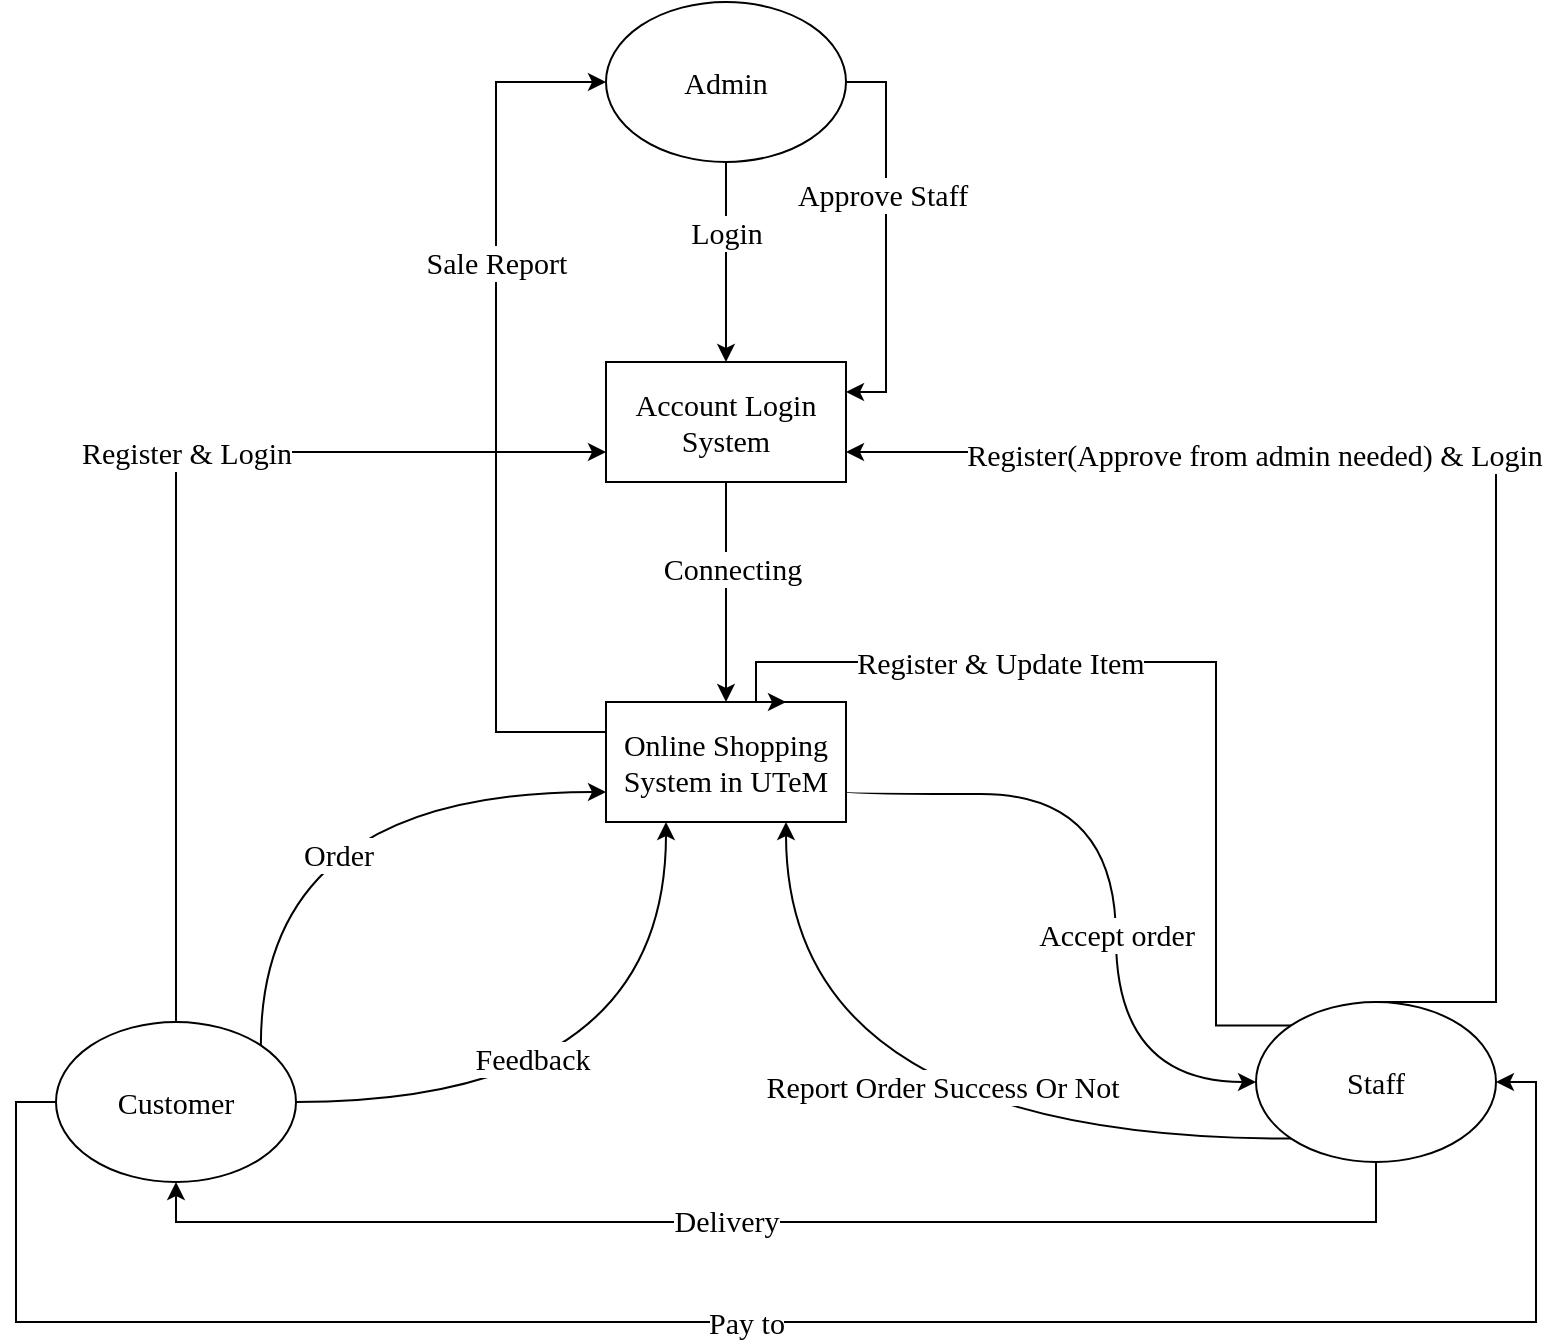 <mxfile type="device" version="10.5.2"><diagram id="-OWvujPQAHhDIBIR06bA" name="Page-1"><mxGraphModel shadow="0" math="0" pageHeight="1100" pageWidth="850" pageScale="1" page="1" fold="1" arrows="1" connect="1" tooltips="1" guides="1" gridSize="10" dy="675" dx="1188" grid="1"><root><mxCell id="0" /><mxCell id="1" parent="0" /><mxCell id="pG5ABhxb5fjYFw8LSf7V-18" parent="1" target="pG5ABhxb5fjYFw8LSf7V-2" source="pG5ABhxb5fjYFw8LSf7V-1" edge="1" style="edgeStyle=orthogonalEdgeStyle;rounded=0;orthogonalLoop=1;jettySize=auto;html=1;exitX=1;exitY=0.75;exitDx=0;exitDy=0;entryX=0;entryY=0.5;entryDx=0;entryDy=0;curved=1;fontFamily=Times New Roman;fontSize=15;"><mxGeometry as="geometry" relative="1"><Array as="points"><mxPoint y="456" x="560" /><mxPoint y="600" x="560" /></Array></mxGeometry></mxCell><mxCell id="pG5ABhxb5fjYFw8LSf7V-19" value="Accept order&lt;br style=&quot;font-size: 15px;&quot;&gt;" parent="pG5ABhxb5fjYFw8LSf7V-18" style="text;html=1;resizable=0;points=[];align=center;verticalAlign=middle;labelBackgroundColor=#ffffff;fontFamily=Times New Roman;fontSize=15;" connectable="0" vertex="1"><mxGeometry as="geometry" relative="1" y="3" x="0.178"><mxPoint as="offset" x="-3" /></mxGeometry></mxCell><mxCell id="pG5ABhxb5fjYFw8LSf7V-24" value="Sale Report" parent="1" target="pG5ABhxb5fjYFw8LSf7V-3" source="pG5ABhxb5fjYFw8LSf7V-1" edge="1" style="edgeStyle=orthogonalEdgeStyle;rounded=0;orthogonalLoop=1;jettySize=auto;html=1;exitX=0;exitY=0.25;exitDx=0;exitDy=0;entryX=0;entryY=0.5;entryDx=0;entryDy=0;fontFamily=Times New Roman;fontSize=15;"><mxGeometry as="geometry" relative="1" x="0.334"><Array as="points"><mxPoint y="425" x="250" /><mxPoint y="100" x="250" /></Array><mxPoint as="offset" /></mxGeometry></mxCell><mxCell id="pG5ABhxb5fjYFw8LSf7V-1" value="Online Shopping System in UTeM" parent="1" style="rounded=0;whiteSpace=wrap;html=1;fontFamily=Times New Roman;fontSize=15;" vertex="1"><mxGeometry as="geometry" y="410" x="305" height="60" width="120" /></mxCell><mxCell id="pG5ABhxb5fjYFw8LSf7V-7" parent="1" target="pejwxpIKB1qLmRN19ka4-1" source="pG5ABhxb5fjYFw8LSf7V-2" edge="1" style="rounded=0;orthogonalLoop=1;jettySize=auto;html=1;exitX=0.5;exitY=0;exitDx=0;exitDy=0;entryX=1;entryY=0.75;entryDx=0;entryDy=0;edgeStyle=orthogonalEdgeStyle;fontFamily=Times New Roman;fontSize=15;"><mxGeometry as="geometry" relative="1"><Array as="points"><mxPoint y="560" x="750" /><mxPoint y="285" x="750" /></Array></mxGeometry></mxCell><mxCell id="pG5ABhxb5fjYFw8LSf7V-13" value="Register(Approve from admin needed) &amp;amp; Login" parent="pG5ABhxb5fjYFw8LSf7V-7" style="text;html=1;resizable=0;points=[];align=center;verticalAlign=middle;labelBackgroundColor=#ffffff;fontFamily=Times New Roman;fontSize=15;" connectable="0" vertex="1"><mxGeometry as="geometry" relative="1" y="-3" x="-0.114"><mxPoint as="offset" y="-41.5" x="-124.5" /></mxGeometry></mxCell><mxCell id="pG5ABhxb5fjYFw8LSf7V-31" parent="1" target="pG5ABhxb5fjYFw8LSf7V-1" source="pG5ABhxb5fjYFw8LSf7V-2" edge="1" style="edgeStyle=orthogonalEdgeStyle;rounded=0;orthogonalLoop=1;jettySize=auto;html=1;exitX=0;exitY=0;exitDx=0;exitDy=0;entryX=0.75;entryY=0;entryDx=0;entryDy=0;fontFamily=Times New Roman;fontSize=15;"><mxGeometry as="geometry" relative="1"><Array as="points"><mxPoint y="572" x="610" /><mxPoint y="390" x="610" /><mxPoint y="390" x="380" /></Array></mxGeometry></mxCell><mxCell id="pG5ABhxb5fjYFw8LSf7V-32" value="Register &amp;amp; Update Item&lt;br style=&quot;font-size: 15px;&quot;&gt;" parent="pG5ABhxb5fjYFw8LSf7V-31" style="text;html=1;resizable=0;points=[];align=center;verticalAlign=middle;labelBackgroundColor=#ffffff;fontFamily=Times New Roman;fontSize=15;" connectable="0" vertex="1"><mxGeometry as="geometry" relative="1" y="9" x="0.145"><mxPoint as="offset" y="-9" x="-51" /></mxGeometry></mxCell><mxCell id="pG5ABhxb5fjYFw8LSf7V-33" parent="1" target="pG5ABhxb5fjYFw8LSf7V-1" source="pG5ABhxb5fjYFw8LSf7V-2" edge="1" style="edgeStyle=orthogonalEdgeStyle;curved=1;rounded=0;orthogonalLoop=1;jettySize=auto;html=1;exitX=0;exitY=1;exitDx=0;exitDy=0;entryX=0.75;entryY=1;entryDx=0;entryDy=0;fontFamily=Times New Roman;fontSize=15;"><mxGeometry as="geometry" relative="1" /></mxCell><mxCell id="pG5ABhxb5fjYFw8LSf7V-37" value="Report Order Success Or Not&lt;br style=&quot;font-size: 15px;&quot;&gt;" parent="pG5ABhxb5fjYFw8LSf7V-33" style="text;html=1;resizable=0;points=[];align=center;verticalAlign=middle;labelBackgroundColor=#ffffff;fontFamily=Times New Roman;fontSize=15;" connectable="0" vertex="1"><mxGeometry as="geometry" relative="1" y="-27" x="-0.15"><mxPoint as="offset" /></mxGeometry></mxCell><mxCell id="pG5ABhxb5fjYFw8LSf7V-42" parent="1" target="pG5ABhxb5fjYFw8LSf7V-4" source="pG5ABhxb5fjYFw8LSf7V-2" edge="1" style="edgeStyle=orthogonalEdgeStyle;rounded=0;orthogonalLoop=1;jettySize=auto;html=1;exitX=0.5;exitY=1;exitDx=0;exitDy=0;entryX=0.5;entryY=1;entryDx=0;entryDy=0;fontFamily=Times New Roman;fontSize=15;"><mxGeometry as="geometry" relative="1" /></mxCell><mxCell id="pG5ABhxb5fjYFw8LSf7V-43" value="Delivery&lt;br style=&quot;font-size: 15px;&quot;&gt;" parent="pG5ABhxb5fjYFw8LSf7V-42" style="text;html=1;resizable=0;points=[];align=center;verticalAlign=middle;labelBackgroundColor=#ffffff;fontFamily=Times New Roman;fontSize=15;" connectable="0" vertex="1"><mxGeometry as="geometry" relative="1" y="4" x="-0.083"><mxPoint as="offset" y="-5" x="-57" /></mxGeometry></mxCell><mxCell id="pG5ABhxb5fjYFw8LSf7V-2" value="Staff&lt;br style=&quot;font-size: 15px;&quot;&gt;" parent="1" style="ellipse;whiteSpace=wrap;html=1;fontFamily=Times New Roman;fontSize=15;" vertex="1"><mxGeometry as="geometry" y="560" x="630" height="80" width="120" /></mxCell><mxCell id="pG5ABhxb5fjYFw8LSf7V-14" parent="1" target="pejwxpIKB1qLmRN19ka4-1" source="pG5ABhxb5fjYFw8LSf7V-3" edge="1" style="edgeStyle=orthogonalEdgeStyle;rounded=0;orthogonalLoop=1;jettySize=auto;html=1;exitX=1;exitY=0.5;exitDx=0;exitDy=0;entryX=1;entryY=0.25;entryDx=0;entryDy=0;fontFamily=Times New Roman;fontSize=15;"><mxGeometry as="geometry" relative="1" /></mxCell><mxCell id="pejwxpIKB1qLmRN19ka4-7" value="Approve Staff&lt;br style=&quot;font-size: 15px;&quot;&gt;" parent="pG5ABhxb5fjYFw8LSf7V-14" style="text;html=1;resizable=0;points=[];align=center;verticalAlign=middle;labelBackgroundColor=#ffffff;fontFamily=Times New Roman;fontSize=15;" connectable="0" vertex="1"><mxGeometry as="geometry" relative="1" y="-2" x="-0.222"><mxPoint as="offset" /></mxGeometry></mxCell><mxCell id="pejwxpIKB1qLmRN19ka4-2" parent="1" target="pejwxpIKB1qLmRN19ka4-1" source="pG5ABhxb5fjYFw8LSf7V-3" edge="1" style="edgeStyle=orthogonalEdgeStyle;rounded=0;orthogonalLoop=1;jettySize=auto;html=1;exitX=0.5;exitY=1;exitDx=0;exitDy=0;entryX=0.5;entryY=0;entryDx=0;entryDy=0;fontFamily=Times New Roman;fontSize=15;"><mxGeometry as="geometry" relative="1" /></mxCell><mxCell id="pejwxpIKB1qLmRN19ka4-3" value="Login&lt;br style=&quot;font-size: 15px;&quot;&gt;" parent="pejwxpIKB1qLmRN19ka4-2" style="text;html=1;resizable=0;points=[];align=center;verticalAlign=middle;labelBackgroundColor=#ffffff;fontFamily=Times New Roman;fontSize=15;" connectable="0" vertex="1"><mxGeometry as="geometry" relative="1" y="3" x="-0.314"><mxPoint as="offset" x="-3" /></mxGeometry></mxCell><mxCell id="pG5ABhxb5fjYFw8LSf7V-3" value="Admin&lt;br style=&quot;font-size: 15px;&quot;&gt;" parent="1" style="ellipse;whiteSpace=wrap;html=1;fontFamily=Times New Roman;fontSize=15;" vertex="1"><mxGeometry as="geometry" y="60" x="305" height="80" width="120" /></mxCell><mxCell id="pG5ABhxb5fjYFw8LSf7V-6" parent="1" target="pG5ABhxb5fjYFw8LSf7V-1" source="pG5ABhxb5fjYFw8LSf7V-4" edge="1" style="rounded=0;orthogonalLoop=1;jettySize=auto;html=1;exitX=1;exitY=0;exitDx=0;exitDy=0;entryX=0;entryY=0.75;entryDx=0;entryDy=0;edgeStyle=orthogonalEdgeStyle;curved=1;fontFamily=Times New Roman;fontSize=15;"><mxGeometry as="geometry" relative="1"><Array as="points"><mxPoint y="455" x="132" /></Array></mxGeometry></mxCell><mxCell id="pG5ABhxb5fjYFw8LSf7V-10" value="Order&lt;br style=&quot;font-size: 15px;&quot;&gt;" parent="pG5ABhxb5fjYFw8LSf7V-6" style="text;html=1;resizable=0;points=[];align=center;verticalAlign=middle;labelBackgroundColor=#ffffff;fontFamily=Times New Roman;fontSize=15;" connectable="0" vertex="1"><mxGeometry as="geometry" relative="1" y="2" x="-0.501"><mxPoint as="offset" y="-21" x="40" /></mxGeometry></mxCell><mxCell id="pG5ABhxb5fjYFw8LSf7V-11" parent="1" target="pG5ABhxb5fjYFw8LSf7V-2" source="pG5ABhxb5fjYFw8LSf7V-4" edge="1" style="edgeStyle=orthogonalEdgeStyle;rounded=0;orthogonalLoop=1;jettySize=auto;html=1;exitX=0;exitY=0.5;exitDx=0;exitDy=0;entryX=1;entryY=0.5;entryDx=0;entryDy=0;fontFamily=Times New Roman;fontSize=15;"><mxGeometry as="geometry" relative="1"><Array as="points"><mxPoint y="610" x="10" /><mxPoint y="720" x="10" /><mxPoint y="720" x="770" /><mxPoint y="600" x="770" /></Array></mxGeometry></mxCell><mxCell id="pG5ABhxb5fjYFw8LSf7V-12" value="Pay to" parent="pG5ABhxb5fjYFw8LSf7V-11" style="text;html=1;resizable=0;points=[];align=center;verticalAlign=middle;labelBackgroundColor=#ffffff;fontFamily=Times New Roman;fontSize=15;" connectable="0" vertex="1"><mxGeometry as="geometry" relative="1" y="-1" x="0.173"><mxPoint as="offset" y="-1" x="-109" /></mxGeometry></mxCell><mxCell id="pG5ABhxb5fjYFw8LSf7V-16" parent="1" target="pejwxpIKB1qLmRN19ka4-1" source="pG5ABhxb5fjYFw8LSf7V-4" edge="1" style="rounded=0;orthogonalLoop=1;jettySize=auto;html=1;exitX=0.5;exitY=0;exitDx=0;exitDy=0;entryX=0;entryY=0.75;entryDx=0;entryDy=0;edgeStyle=orthogonalEdgeStyle;fontFamily=Times New Roman;fontSize=15;"><mxGeometry as="geometry" relative="1" /></mxCell><mxCell id="pG5ABhxb5fjYFw8LSf7V-17" value="&lt;span style=&quot;font-size: 15px;&quot;&gt;Register &amp;amp; Login&lt;/span&gt;" parent="pG5ABhxb5fjYFw8LSf7V-16" style="text;html=1;resizable=0;points=[];align=center;verticalAlign=middle;labelBackgroundColor=#ffffff;fontFamily=Times New Roman;fontSize=15;" connectable="0" vertex="1"><mxGeometry as="geometry" relative="1" y="-20" x="0.058"><mxPoint as="offset" y="-20.5" x="-15" /></mxGeometry></mxCell><mxCell id="pG5ABhxb5fjYFw8LSf7V-46" parent="1" target="pG5ABhxb5fjYFw8LSf7V-1" source="pG5ABhxb5fjYFw8LSf7V-4" edge="1" style="edgeStyle=orthogonalEdgeStyle;curved=1;rounded=0;orthogonalLoop=1;jettySize=auto;html=1;exitX=1;exitY=0.5;exitDx=0;exitDy=0;entryX=0.25;entryY=1;entryDx=0;entryDy=0;fontFamily=Times New Roman;fontSize=15;"><mxGeometry as="geometry" relative="1" /></mxCell><mxCell id="pG5ABhxb5fjYFw8LSf7V-47" value="Feedback&lt;br style=&quot;font-size: 15px;&quot;&gt;" parent="pG5ABhxb5fjYFw8LSf7V-46" style="text;html=1;resizable=0;points=[];align=center;verticalAlign=middle;labelBackgroundColor=#ffffff;fontFamily=Times New Roman;fontSize=15;" connectable="0" vertex="1"><mxGeometry as="geometry" relative="1" y="22" x="-0.276"><mxPoint as="offset" /></mxGeometry></mxCell><mxCell id="pG5ABhxb5fjYFw8LSf7V-4" value="Customer" parent="1" style="ellipse;whiteSpace=wrap;html=1;fontFamily=Times New Roman;fontSize=15;" vertex="1"><mxGeometry as="geometry" y="570" x="30" height="80" width="120" /></mxCell><mxCell id="pejwxpIKB1qLmRN19ka4-5" parent="1" target="pG5ABhxb5fjYFw8LSf7V-1" source="pejwxpIKB1qLmRN19ka4-1" edge="1" style="rounded=0;orthogonalLoop=1;jettySize=auto;html=1;exitX=0.5;exitY=1;exitDx=0;exitDy=0;entryX=0.5;entryY=0;entryDx=0;entryDy=0;fontFamily=Times New Roman;fontSize=15;"><mxGeometry as="geometry" relative="1" /></mxCell><mxCell id="pejwxpIKB1qLmRN19ka4-6" value="Connecting&lt;br style=&quot;font-size: 15px;&quot;&gt;" parent="pejwxpIKB1qLmRN19ka4-5" style="text;html=1;resizable=0;points=[];align=center;verticalAlign=middle;labelBackgroundColor=#ffffff;fontFamily=Times New Roman;fontSize=15;" connectable="0" vertex="1"><mxGeometry as="geometry" relative="1" y="3" x="-0.214"><mxPoint as="offset" /></mxGeometry></mxCell><mxCell id="pejwxpIKB1qLmRN19ka4-1" value="Account Login System" parent="1" style="rounded=0;whiteSpace=wrap;html=1;fontFamily=Times New Roman;fontSize=15;" vertex="1"><mxGeometry as="geometry" y="240" x="305" height="60" width="120" /></mxCell></root></mxGraphModel></diagram></mxfile>